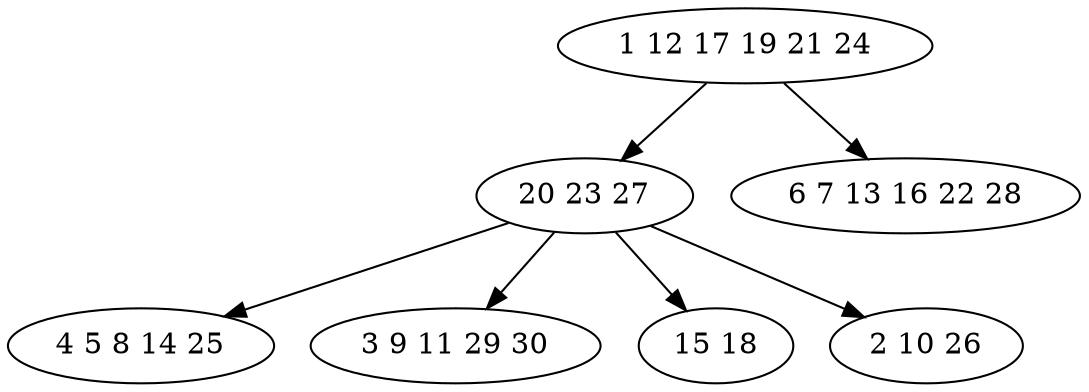 digraph true_tree {
	"0" -> "1"
	"1" -> "2"
	"0" -> "3"
	"1" -> "4"
	"1" -> "5"
	"1" -> "6"
	"0" [label="1 12 17 19 21 24"];
	"1" [label="20 23 27"];
	"2" [label="4 5 8 14 25"];
	"3" [label="6 7 13 16 22 28"];
	"4" [label="3 9 11 29 30"];
	"5" [label="15 18"];
	"6" [label="2 10 26"];
}
